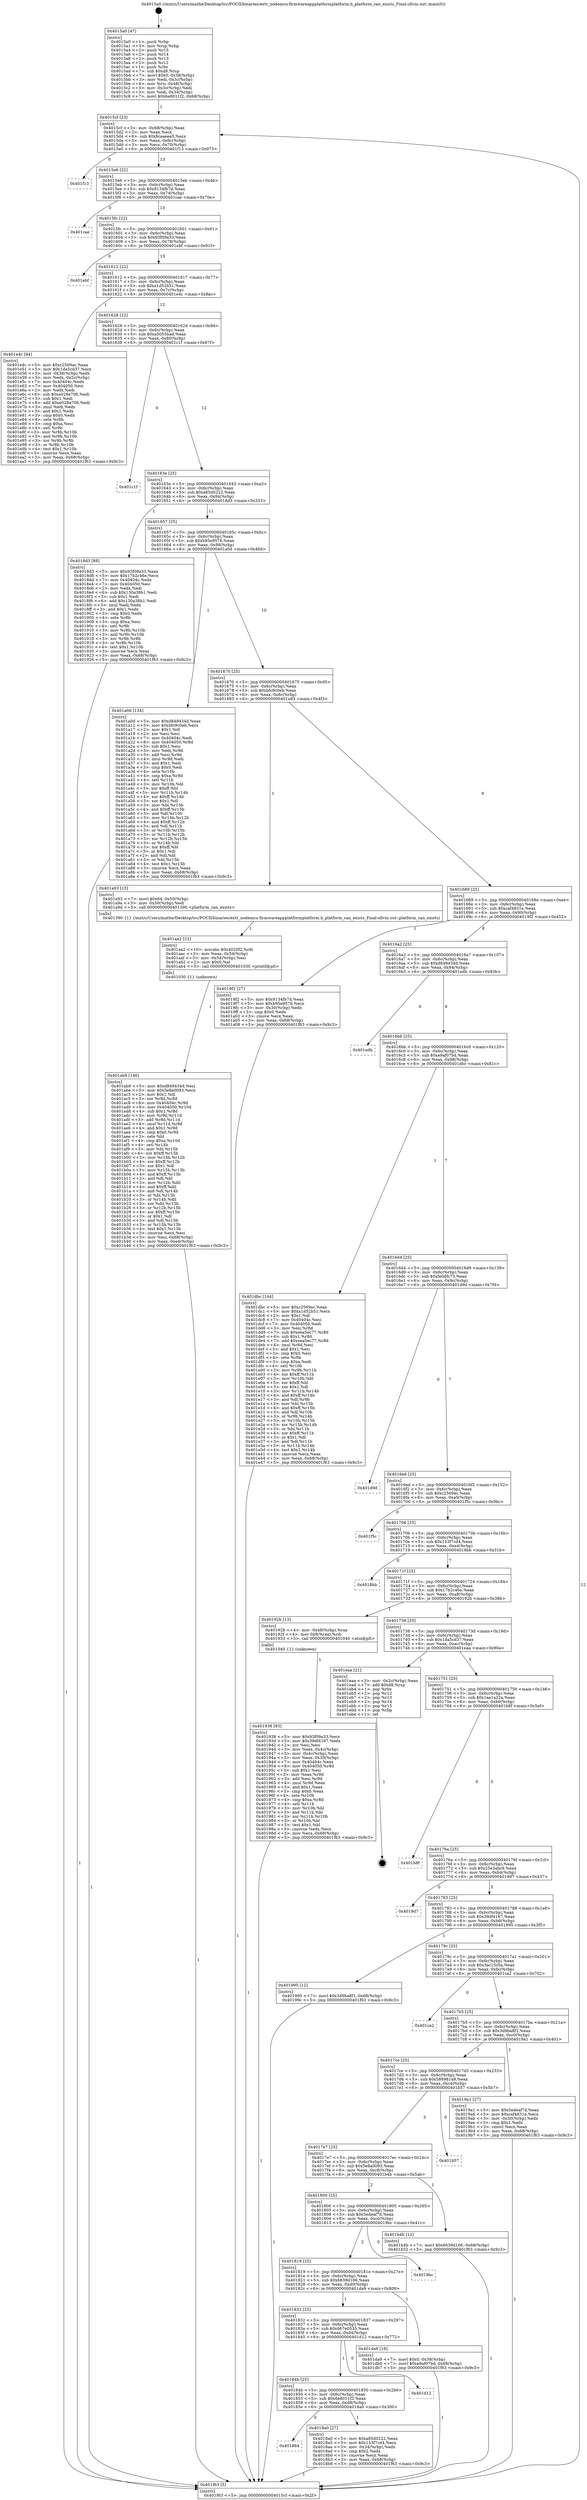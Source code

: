 digraph "0x4015a0" {
  label = "0x4015a0 (/mnt/c/Users/mathe/Desktop/tcc/POCII/binaries/extr_nodemcu-firmwareappplatformplatform.h_platform_can_exists_Final-ollvm.out::main(0))"
  labelloc = "t"
  node[shape=record]

  Entry [label="",width=0.3,height=0.3,shape=circle,fillcolor=black,style=filled]
  "0x4015cf" [label="{
     0x4015cf [23]\l
     | [instrs]\l
     &nbsp;&nbsp;0x4015cf \<+3\>: mov -0x68(%rbp),%eax\l
     &nbsp;&nbsp;0x4015d2 \<+2\>: mov %eax,%ecx\l
     &nbsp;&nbsp;0x4015d4 \<+6\>: sub $0x8caaeea5,%ecx\l
     &nbsp;&nbsp;0x4015da \<+3\>: mov %eax,-0x6c(%rbp)\l
     &nbsp;&nbsp;0x4015dd \<+3\>: mov %ecx,-0x70(%rbp)\l
     &nbsp;&nbsp;0x4015e0 \<+6\>: je 0000000000401f13 \<main+0x973\>\l
  }"]
  "0x401f13" [label="{
     0x401f13\l
  }", style=dashed]
  "0x4015e6" [label="{
     0x4015e6 [22]\l
     | [instrs]\l
     &nbsp;&nbsp;0x4015e6 \<+5\>: jmp 00000000004015eb \<main+0x4b\>\l
     &nbsp;&nbsp;0x4015eb \<+3\>: mov -0x6c(%rbp),%eax\l
     &nbsp;&nbsp;0x4015ee \<+5\>: sub $0x9134fb7d,%eax\l
     &nbsp;&nbsp;0x4015f3 \<+3\>: mov %eax,-0x74(%rbp)\l
     &nbsp;&nbsp;0x4015f6 \<+6\>: je 0000000000401cae \<main+0x70e\>\l
  }"]
  Exit [label="",width=0.3,height=0.3,shape=circle,fillcolor=black,style=filled,peripheries=2]
  "0x401cae" [label="{
     0x401cae\l
  }", style=dashed]
  "0x4015fc" [label="{
     0x4015fc [22]\l
     | [instrs]\l
     &nbsp;&nbsp;0x4015fc \<+5\>: jmp 0000000000401601 \<main+0x61\>\l
     &nbsp;&nbsp;0x401601 \<+3\>: mov -0x6c(%rbp),%eax\l
     &nbsp;&nbsp;0x401604 \<+5\>: sub $0x93f09a33,%eax\l
     &nbsp;&nbsp;0x401609 \<+3\>: mov %eax,-0x78(%rbp)\l
     &nbsp;&nbsp;0x40160c \<+6\>: je 0000000000401ebf \<main+0x91f\>\l
  }"]
  "0x401ab9" [label="{
     0x401ab9 [146]\l
     | [instrs]\l
     &nbsp;&nbsp;0x401ab9 \<+5\>: mov $0xd849434d,%esi\l
     &nbsp;&nbsp;0x401abe \<+5\>: mov $0x5e8a0093,%ecx\l
     &nbsp;&nbsp;0x401ac3 \<+2\>: mov $0x1,%dl\l
     &nbsp;&nbsp;0x401ac5 \<+3\>: xor %r8d,%r8d\l
     &nbsp;&nbsp;0x401ac8 \<+8\>: mov 0x40404c,%r9d\l
     &nbsp;&nbsp;0x401ad0 \<+8\>: mov 0x404050,%r10d\l
     &nbsp;&nbsp;0x401ad8 \<+4\>: sub $0x1,%r8d\l
     &nbsp;&nbsp;0x401adc \<+3\>: mov %r9d,%r11d\l
     &nbsp;&nbsp;0x401adf \<+3\>: add %r8d,%r11d\l
     &nbsp;&nbsp;0x401ae2 \<+4\>: imul %r11d,%r9d\l
     &nbsp;&nbsp;0x401ae6 \<+4\>: and $0x1,%r9d\l
     &nbsp;&nbsp;0x401aea \<+4\>: cmp $0x0,%r9d\l
     &nbsp;&nbsp;0x401aee \<+3\>: sete %bl\l
     &nbsp;&nbsp;0x401af1 \<+4\>: cmp $0xa,%r10d\l
     &nbsp;&nbsp;0x401af5 \<+4\>: setl %r14b\l
     &nbsp;&nbsp;0x401af9 \<+3\>: mov %bl,%r15b\l
     &nbsp;&nbsp;0x401afc \<+4\>: xor $0xff,%r15b\l
     &nbsp;&nbsp;0x401b00 \<+3\>: mov %r14b,%r12b\l
     &nbsp;&nbsp;0x401b03 \<+4\>: xor $0xff,%r12b\l
     &nbsp;&nbsp;0x401b07 \<+3\>: xor $0x1,%dl\l
     &nbsp;&nbsp;0x401b0a \<+3\>: mov %r15b,%r13b\l
     &nbsp;&nbsp;0x401b0d \<+4\>: and $0xff,%r13b\l
     &nbsp;&nbsp;0x401b11 \<+2\>: and %dl,%bl\l
     &nbsp;&nbsp;0x401b13 \<+3\>: mov %r12b,%dil\l
     &nbsp;&nbsp;0x401b16 \<+4\>: and $0xff,%dil\l
     &nbsp;&nbsp;0x401b1a \<+3\>: and %dl,%r14b\l
     &nbsp;&nbsp;0x401b1d \<+3\>: or %bl,%r13b\l
     &nbsp;&nbsp;0x401b20 \<+3\>: or %r14b,%dil\l
     &nbsp;&nbsp;0x401b23 \<+3\>: xor %dil,%r13b\l
     &nbsp;&nbsp;0x401b26 \<+3\>: or %r12b,%r15b\l
     &nbsp;&nbsp;0x401b29 \<+4\>: xor $0xff,%r15b\l
     &nbsp;&nbsp;0x401b2d \<+3\>: or $0x1,%dl\l
     &nbsp;&nbsp;0x401b30 \<+3\>: and %dl,%r15b\l
     &nbsp;&nbsp;0x401b33 \<+3\>: or %r15b,%r13b\l
     &nbsp;&nbsp;0x401b36 \<+4\>: test $0x1,%r13b\l
     &nbsp;&nbsp;0x401b3a \<+3\>: cmovne %ecx,%esi\l
     &nbsp;&nbsp;0x401b3d \<+3\>: mov %esi,-0x68(%rbp)\l
     &nbsp;&nbsp;0x401b40 \<+6\>: mov %eax,-0xe4(%rbp)\l
     &nbsp;&nbsp;0x401b46 \<+5\>: jmp 0000000000401f63 \<main+0x9c3\>\l
  }"]
  "0x401ebf" [label="{
     0x401ebf\l
  }", style=dashed]
  "0x401612" [label="{
     0x401612 [22]\l
     | [instrs]\l
     &nbsp;&nbsp;0x401612 \<+5\>: jmp 0000000000401617 \<main+0x77\>\l
     &nbsp;&nbsp;0x401617 \<+3\>: mov -0x6c(%rbp),%eax\l
     &nbsp;&nbsp;0x40161a \<+5\>: sub $0xa1d52b51,%eax\l
     &nbsp;&nbsp;0x40161f \<+3\>: mov %eax,-0x7c(%rbp)\l
     &nbsp;&nbsp;0x401622 \<+6\>: je 0000000000401e4c \<main+0x8ac\>\l
  }"]
  "0x401aa2" [label="{
     0x401aa2 [23]\l
     | [instrs]\l
     &nbsp;&nbsp;0x401aa2 \<+10\>: movabs $0x4020f2,%rdi\l
     &nbsp;&nbsp;0x401aac \<+3\>: mov %eax,-0x54(%rbp)\l
     &nbsp;&nbsp;0x401aaf \<+3\>: mov -0x54(%rbp),%esi\l
     &nbsp;&nbsp;0x401ab2 \<+2\>: mov $0x0,%al\l
     &nbsp;&nbsp;0x401ab4 \<+5\>: call 0000000000401030 \<printf@plt\>\l
     | [calls]\l
     &nbsp;&nbsp;0x401030 \{1\} (unknown)\l
  }"]
  "0x401e4c" [label="{
     0x401e4c [94]\l
     | [instrs]\l
     &nbsp;&nbsp;0x401e4c \<+5\>: mov $0xc2569ac,%eax\l
     &nbsp;&nbsp;0x401e51 \<+5\>: mov $0x1da5cd37,%ecx\l
     &nbsp;&nbsp;0x401e56 \<+3\>: mov -0x38(%rbp),%edx\l
     &nbsp;&nbsp;0x401e59 \<+3\>: mov %edx,-0x2c(%rbp)\l
     &nbsp;&nbsp;0x401e5c \<+7\>: mov 0x40404c,%edx\l
     &nbsp;&nbsp;0x401e63 \<+7\>: mov 0x404050,%esi\l
     &nbsp;&nbsp;0x401e6a \<+2\>: mov %edx,%edi\l
     &nbsp;&nbsp;0x401e6c \<+6\>: sub $0xe028e706,%edi\l
     &nbsp;&nbsp;0x401e72 \<+3\>: sub $0x1,%edi\l
     &nbsp;&nbsp;0x401e75 \<+6\>: add $0xe028e706,%edi\l
     &nbsp;&nbsp;0x401e7b \<+3\>: imul %edi,%edx\l
     &nbsp;&nbsp;0x401e7e \<+3\>: and $0x1,%edx\l
     &nbsp;&nbsp;0x401e81 \<+3\>: cmp $0x0,%edx\l
     &nbsp;&nbsp;0x401e84 \<+4\>: sete %r8b\l
     &nbsp;&nbsp;0x401e88 \<+3\>: cmp $0xa,%esi\l
     &nbsp;&nbsp;0x401e8b \<+4\>: setl %r9b\l
     &nbsp;&nbsp;0x401e8f \<+3\>: mov %r8b,%r10b\l
     &nbsp;&nbsp;0x401e92 \<+3\>: and %r9b,%r10b\l
     &nbsp;&nbsp;0x401e95 \<+3\>: xor %r9b,%r8b\l
     &nbsp;&nbsp;0x401e98 \<+3\>: or %r8b,%r10b\l
     &nbsp;&nbsp;0x401e9b \<+4\>: test $0x1,%r10b\l
     &nbsp;&nbsp;0x401e9f \<+3\>: cmovne %ecx,%eax\l
     &nbsp;&nbsp;0x401ea2 \<+3\>: mov %eax,-0x68(%rbp)\l
     &nbsp;&nbsp;0x401ea5 \<+5\>: jmp 0000000000401f63 \<main+0x9c3\>\l
  }"]
  "0x401628" [label="{
     0x401628 [22]\l
     | [instrs]\l
     &nbsp;&nbsp;0x401628 \<+5\>: jmp 000000000040162d \<main+0x8d\>\l
     &nbsp;&nbsp;0x40162d \<+3\>: mov -0x6c(%rbp),%eax\l
     &nbsp;&nbsp;0x401630 \<+5\>: sub $0xa5055bad,%eax\l
     &nbsp;&nbsp;0x401635 \<+3\>: mov %eax,-0x80(%rbp)\l
     &nbsp;&nbsp;0x401638 \<+6\>: je 0000000000401c1f \<main+0x67f\>\l
  }"]
  "0x401938" [label="{
     0x401938 [93]\l
     | [instrs]\l
     &nbsp;&nbsp;0x401938 \<+5\>: mov $0x93f09a33,%ecx\l
     &nbsp;&nbsp;0x40193d \<+5\>: mov $0x39df4167,%edx\l
     &nbsp;&nbsp;0x401942 \<+2\>: xor %esi,%esi\l
     &nbsp;&nbsp;0x401944 \<+3\>: mov %eax,-0x4c(%rbp)\l
     &nbsp;&nbsp;0x401947 \<+3\>: mov -0x4c(%rbp),%eax\l
     &nbsp;&nbsp;0x40194a \<+3\>: mov %eax,-0x30(%rbp)\l
     &nbsp;&nbsp;0x40194d \<+7\>: mov 0x40404c,%eax\l
     &nbsp;&nbsp;0x401954 \<+8\>: mov 0x404050,%r8d\l
     &nbsp;&nbsp;0x40195c \<+3\>: sub $0x1,%esi\l
     &nbsp;&nbsp;0x40195f \<+3\>: mov %eax,%r9d\l
     &nbsp;&nbsp;0x401962 \<+3\>: add %esi,%r9d\l
     &nbsp;&nbsp;0x401965 \<+4\>: imul %r9d,%eax\l
     &nbsp;&nbsp;0x401969 \<+3\>: and $0x1,%eax\l
     &nbsp;&nbsp;0x40196c \<+3\>: cmp $0x0,%eax\l
     &nbsp;&nbsp;0x40196f \<+4\>: sete %r10b\l
     &nbsp;&nbsp;0x401973 \<+4\>: cmp $0xa,%r8d\l
     &nbsp;&nbsp;0x401977 \<+4\>: setl %r11b\l
     &nbsp;&nbsp;0x40197b \<+3\>: mov %r10b,%bl\l
     &nbsp;&nbsp;0x40197e \<+3\>: and %r11b,%bl\l
     &nbsp;&nbsp;0x401981 \<+3\>: xor %r11b,%r10b\l
     &nbsp;&nbsp;0x401984 \<+3\>: or %r10b,%bl\l
     &nbsp;&nbsp;0x401987 \<+3\>: test $0x1,%bl\l
     &nbsp;&nbsp;0x40198a \<+3\>: cmovne %edx,%ecx\l
     &nbsp;&nbsp;0x40198d \<+3\>: mov %ecx,-0x68(%rbp)\l
     &nbsp;&nbsp;0x401990 \<+5\>: jmp 0000000000401f63 \<main+0x9c3\>\l
  }"]
  "0x401c1f" [label="{
     0x401c1f\l
  }", style=dashed]
  "0x40163e" [label="{
     0x40163e [25]\l
     | [instrs]\l
     &nbsp;&nbsp;0x40163e \<+5\>: jmp 0000000000401643 \<main+0xa3\>\l
     &nbsp;&nbsp;0x401643 \<+3\>: mov -0x6c(%rbp),%eax\l
     &nbsp;&nbsp;0x401646 \<+5\>: sub $0xa85d0222,%eax\l
     &nbsp;&nbsp;0x40164b \<+6\>: mov %eax,-0x84(%rbp)\l
     &nbsp;&nbsp;0x401651 \<+6\>: je 00000000004018d3 \<main+0x333\>\l
  }"]
  "0x4015a0" [label="{
     0x4015a0 [47]\l
     | [instrs]\l
     &nbsp;&nbsp;0x4015a0 \<+1\>: push %rbp\l
     &nbsp;&nbsp;0x4015a1 \<+3\>: mov %rsp,%rbp\l
     &nbsp;&nbsp;0x4015a4 \<+2\>: push %r15\l
     &nbsp;&nbsp;0x4015a6 \<+2\>: push %r14\l
     &nbsp;&nbsp;0x4015a8 \<+2\>: push %r13\l
     &nbsp;&nbsp;0x4015aa \<+2\>: push %r12\l
     &nbsp;&nbsp;0x4015ac \<+1\>: push %rbx\l
     &nbsp;&nbsp;0x4015ad \<+7\>: sub $0xd8,%rsp\l
     &nbsp;&nbsp;0x4015b4 \<+7\>: movl $0x0,-0x38(%rbp)\l
     &nbsp;&nbsp;0x4015bb \<+3\>: mov %edi,-0x3c(%rbp)\l
     &nbsp;&nbsp;0x4015be \<+4\>: mov %rsi,-0x48(%rbp)\l
     &nbsp;&nbsp;0x4015c2 \<+3\>: mov -0x3c(%rbp),%edi\l
     &nbsp;&nbsp;0x4015c5 \<+3\>: mov %edi,-0x34(%rbp)\l
     &nbsp;&nbsp;0x4015c8 \<+7\>: movl $0x6e8011f2,-0x68(%rbp)\l
  }"]
  "0x4018d3" [label="{
     0x4018d3 [88]\l
     | [instrs]\l
     &nbsp;&nbsp;0x4018d3 \<+5\>: mov $0x93f09a33,%eax\l
     &nbsp;&nbsp;0x4018d8 \<+5\>: mov $0x17b2c46e,%ecx\l
     &nbsp;&nbsp;0x4018dd \<+7\>: mov 0x40404c,%edx\l
     &nbsp;&nbsp;0x4018e4 \<+7\>: mov 0x404050,%esi\l
     &nbsp;&nbsp;0x4018eb \<+2\>: mov %edx,%edi\l
     &nbsp;&nbsp;0x4018ed \<+6\>: sub $0x130a38b1,%edi\l
     &nbsp;&nbsp;0x4018f3 \<+3\>: sub $0x1,%edi\l
     &nbsp;&nbsp;0x4018f6 \<+6\>: add $0x130a38b1,%edi\l
     &nbsp;&nbsp;0x4018fc \<+3\>: imul %edi,%edx\l
     &nbsp;&nbsp;0x4018ff \<+3\>: and $0x1,%edx\l
     &nbsp;&nbsp;0x401902 \<+3\>: cmp $0x0,%edx\l
     &nbsp;&nbsp;0x401905 \<+4\>: sete %r8b\l
     &nbsp;&nbsp;0x401909 \<+3\>: cmp $0xa,%esi\l
     &nbsp;&nbsp;0x40190c \<+4\>: setl %r9b\l
     &nbsp;&nbsp;0x401910 \<+3\>: mov %r8b,%r10b\l
     &nbsp;&nbsp;0x401913 \<+3\>: and %r9b,%r10b\l
     &nbsp;&nbsp;0x401916 \<+3\>: xor %r9b,%r8b\l
     &nbsp;&nbsp;0x401919 \<+3\>: or %r8b,%r10b\l
     &nbsp;&nbsp;0x40191c \<+4\>: test $0x1,%r10b\l
     &nbsp;&nbsp;0x401920 \<+3\>: cmovne %ecx,%eax\l
     &nbsp;&nbsp;0x401923 \<+3\>: mov %eax,-0x68(%rbp)\l
     &nbsp;&nbsp;0x401926 \<+5\>: jmp 0000000000401f63 \<main+0x9c3\>\l
  }"]
  "0x401657" [label="{
     0x401657 [25]\l
     | [instrs]\l
     &nbsp;&nbsp;0x401657 \<+5\>: jmp 000000000040165c \<main+0xbc\>\l
     &nbsp;&nbsp;0x40165c \<+3\>: mov -0x6c(%rbp),%eax\l
     &nbsp;&nbsp;0x40165f \<+5\>: sub $0xb95e9576,%eax\l
     &nbsp;&nbsp;0x401664 \<+6\>: mov %eax,-0x88(%rbp)\l
     &nbsp;&nbsp;0x40166a \<+6\>: je 0000000000401a0d \<main+0x46d\>\l
  }"]
  "0x401f63" [label="{
     0x401f63 [5]\l
     | [instrs]\l
     &nbsp;&nbsp;0x401f63 \<+5\>: jmp 00000000004015cf \<main+0x2f\>\l
  }"]
  "0x401a0d" [label="{
     0x401a0d [134]\l
     | [instrs]\l
     &nbsp;&nbsp;0x401a0d \<+5\>: mov $0xd849434d,%eax\l
     &nbsp;&nbsp;0x401a12 \<+5\>: mov $0xbfc9c0eb,%ecx\l
     &nbsp;&nbsp;0x401a17 \<+2\>: mov $0x1,%dl\l
     &nbsp;&nbsp;0x401a19 \<+2\>: xor %esi,%esi\l
     &nbsp;&nbsp;0x401a1b \<+7\>: mov 0x40404c,%edi\l
     &nbsp;&nbsp;0x401a22 \<+8\>: mov 0x404050,%r8d\l
     &nbsp;&nbsp;0x401a2a \<+3\>: sub $0x1,%esi\l
     &nbsp;&nbsp;0x401a2d \<+3\>: mov %edi,%r9d\l
     &nbsp;&nbsp;0x401a30 \<+3\>: add %esi,%r9d\l
     &nbsp;&nbsp;0x401a33 \<+4\>: imul %r9d,%edi\l
     &nbsp;&nbsp;0x401a37 \<+3\>: and $0x1,%edi\l
     &nbsp;&nbsp;0x401a3a \<+3\>: cmp $0x0,%edi\l
     &nbsp;&nbsp;0x401a3d \<+4\>: sete %r10b\l
     &nbsp;&nbsp;0x401a41 \<+4\>: cmp $0xa,%r8d\l
     &nbsp;&nbsp;0x401a45 \<+4\>: setl %r11b\l
     &nbsp;&nbsp;0x401a49 \<+3\>: mov %r10b,%bl\l
     &nbsp;&nbsp;0x401a4c \<+3\>: xor $0xff,%bl\l
     &nbsp;&nbsp;0x401a4f \<+3\>: mov %r11b,%r14b\l
     &nbsp;&nbsp;0x401a52 \<+4\>: xor $0xff,%r14b\l
     &nbsp;&nbsp;0x401a56 \<+3\>: xor $0x1,%dl\l
     &nbsp;&nbsp;0x401a59 \<+3\>: mov %bl,%r15b\l
     &nbsp;&nbsp;0x401a5c \<+4\>: and $0xff,%r15b\l
     &nbsp;&nbsp;0x401a60 \<+3\>: and %dl,%r10b\l
     &nbsp;&nbsp;0x401a63 \<+3\>: mov %r14b,%r12b\l
     &nbsp;&nbsp;0x401a66 \<+4\>: and $0xff,%r12b\l
     &nbsp;&nbsp;0x401a6a \<+3\>: and %dl,%r11b\l
     &nbsp;&nbsp;0x401a6d \<+3\>: or %r10b,%r15b\l
     &nbsp;&nbsp;0x401a70 \<+3\>: or %r11b,%r12b\l
     &nbsp;&nbsp;0x401a73 \<+3\>: xor %r12b,%r15b\l
     &nbsp;&nbsp;0x401a76 \<+3\>: or %r14b,%bl\l
     &nbsp;&nbsp;0x401a79 \<+3\>: xor $0xff,%bl\l
     &nbsp;&nbsp;0x401a7c \<+3\>: or $0x1,%dl\l
     &nbsp;&nbsp;0x401a7f \<+2\>: and %dl,%bl\l
     &nbsp;&nbsp;0x401a81 \<+3\>: or %bl,%r15b\l
     &nbsp;&nbsp;0x401a84 \<+4\>: test $0x1,%r15b\l
     &nbsp;&nbsp;0x401a88 \<+3\>: cmovne %ecx,%eax\l
     &nbsp;&nbsp;0x401a8b \<+3\>: mov %eax,-0x68(%rbp)\l
     &nbsp;&nbsp;0x401a8e \<+5\>: jmp 0000000000401f63 \<main+0x9c3\>\l
  }"]
  "0x401670" [label="{
     0x401670 [25]\l
     | [instrs]\l
     &nbsp;&nbsp;0x401670 \<+5\>: jmp 0000000000401675 \<main+0xd5\>\l
     &nbsp;&nbsp;0x401675 \<+3\>: mov -0x6c(%rbp),%eax\l
     &nbsp;&nbsp;0x401678 \<+5\>: sub $0xbfc9c0eb,%eax\l
     &nbsp;&nbsp;0x40167d \<+6\>: mov %eax,-0x8c(%rbp)\l
     &nbsp;&nbsp;0x401683 \<+6\>: je 0000000000401a93 \<main+0x4f3\>\l
  }"]
  "0x401864" [label="{
     0x401864\l
  }", style=dashed]
  "0x401a93" [label="{
     0x401a93 [15]\l
     | [instrs]\l
     &nbsp;&nbsp;0x401a93 \<+7\>: movl $0x64,-0x50(%rbp)\l
     &nbsp;&nbsp;0x401a9a \<+3\>: mov -0x50(%rbp),%edi\l
     &nbsp;&nbsp;0x401a9d \<+5\>: call 0000000000401390 \<platform_can_exists\>\l
     | [calls]\l
     &nbsp;&nbsp;0x401390 \{1\} (/mnt/c/Users/mathe/Desktop/tcc/POCII/binaries/extr_nodemcu-firmwareappplatformplatform.h_platform_can_exists_Final-ollvm.out::platform_can_exists)\l
  }"]
  "0x401689" [label="{
     0x401689 [25]\l
     | [instrs]\l
     &nbsp;&nbsp;0x401689 \<+5\>: jmp 000000000040168e \<main+0xee\>\l
     &nbsp;&nbsp;0x40168e \<+3\>: mov -0x6c(%rbp),%eax\l
     &nbsp;&nbsp;0x401691 \<+5\>: sub $0xcaf4831e,%eax\l
     &nbsp;&nbsp;0x401696 \<+6\>: mov %eax,-0x90(%rbp)\l
     &nbsp;&nbsp;0x40169c \<+6\>: je 00000000004019f2 \<main+0x452\>\l
  }"]
  "0x4018a0" [label="{
     0x4018a0 [27]\l
     | [instrs]\l
     &nbsp;&nbsp;0x4018a0 \<+5\>: mov $0xa85d0222,%eax\l
     &nbsp;&nbsp;0x4018a5 \<+5\>: mov $0x153f7cd4,%ecx\l
     &nbsp;&nbsp;0x4018aa \<+3\>: mov -0x34(%rbp),%edx\l
     &nbsp;&nbsp;0x4018ad \<+3\>: cmp $0x2,%edx\l
     &nbsp;&nbsp;0x4018b0 \<+3\>: cmovne %ecx,%eax\l
     &nbsp;&nbsp;0x4018b3 \<+3\>: mov %eax,-0x68(%rbp)\l
     &nbsp;&nbsp;0x4018b6 \<+5\>: jmp 0000000000401f63 \<main+0x9c3\>\l
  }"]
  "0x4019f2" [label="{
     0x4019f2 [27]\l
     | [instrs]\l
     &nbsp;&nbsp;0x4019f2 \<+5\>: mov $0x9134fb7d,%eax\l
     &nbsp;&nbsp;0x4019f7 \<+5\>: mov $0xb95e9576,%ecx\l
     &nbsp;&nbsp;0x4019fc \<+3\>: mov -0x30(%rbp),%edx\l
     &nbsp;&nbsp;0x4019ff \<+3\>: cmp $0x0,%edx\l
     &nbsp;&nbsp;0x401a02 \<+3\>: cmove %ecx,%eax\l
     &nbsp;&nbsp;0x401a05 \<+3\>: mov %eax,-0x68(%rbp)\l
     &nbsp;&nbsp;0x401a08 \<+5\>: jmp 0000000000401f63 \<main+0x9c3\>\l
  }"]
  "0x4016a2" [label="{
     0x4016a2 [25]\l
     | [instrs]\l
     &nbsp;&nbsp;0x4016a2 \<+5\>: jmp 00000000004016a7 \<main+0x107\>\l
     &nbsp;&nbsp;0x4016a7 \<+3\>: mov -0x6c(%rbp),%eax\l
     &nbsp;&nbsp;0x4016aa \<+5\>: sub $0xd849434d,%eax\l
     &nbsp;&nbsp;0x4016af \<+6\>: mov %eax,-0x94(%rbp)\l
     &nbsp;&nbsp;0x4016b5 \<+6\>: je 0000000000401edb \<main+0x93b\>\l
  }"]
  "0x40184b" [label="{
     0x40184b [25]\l
     | [instrs]\l
     &nbsp;&nbsp;0x40184b \<+5\>: jmp 0000000000401850 \<main+0x2b0\>\l
     &nbsp;&nbsp;0x401850 \<+3\>: mov -0x6c(%rbp),%eax\l
     &nbsp;&nbsp;0x401853 \<+5\>: sub $0x6e8011f2,%eax\l
     &nbsp;&nbsp;0x401858 \<+6\>: mov %eax,-0xd8(%rbp)\l
     &nbsp;&nbsp;0x40185e \<+6\>: je 00000000004018a0 \<main+0x300\>\l
  }"]
  "0x401edb" [label="{
     0x401edb\l
  }", style=dashed]
  "0x4016bb" [label="{
     0x4016bb [25]\l
     | [instrs]\l
     &nbsp;&nbsp;0x4016bb \<+5\>: jmp 00000000004016c0 \<main+0x120\>\l
     &nbsp;&nbsp;0x4016c0 \<+3\>: mov -0x6c(%rbp),%eax\l
     &nbsp;&nbsp;0x4016c3 \<+5\>: sub $0xe9af07bd,%eax\l
     &nbsp;&nbsp;0x4016c8 \<+6\>: mov %eax,-0x98(%rbp)\l
     &nbsp;&nbsp;0x4016ce \<+6\>: je 0000000000401dbc \<main+0x81c\>\l
  }"]
  "0x401d12" [label="{
     0x401d12\l
  }", style=dashed]
  "0x401dbc" [label="{
     0x401dbc [144]\l
     | [instrs]\l
     &nbsp;&nbsp;0x401dbc \<+5\>: mov $0xc2569ac,%eax\l
     &nbsp;&nbsp;0x401dc1 \<+5\>: mov $0xa1d52b51,%ecx\l
     &nbsp;&nbsp;0x401dc6 \<+2\>: mov $0x1,%dl\l
     &nbsp;&nbsp;0x401dc8 \<+7\>: mov 0x40404c,%esi\l
     &nbsp;&nbsp;0x401dcf \<+7\>: mov 0x404050,%edi\l
     &nbsp;&nbsp;0x401dd6 \<+3\>: mov %esi,%r8d\l
     &nbsp;&nbsp;0x401dd9 \<+7\>: sub $0xeea5ec77,%r8d\l
     &nbsp;&nbsp;0x401de0 \<+4\>: sub $0x1,%r8d\l
     &nbsp;&nbsp;0x401de4 \<+7\>: add $0xeea5ec77,%r8d\l
     &nbsp;&nbsp;0x401deb \<+4\>: imul %r8d,%esi\l
     &nbsp;&nbsp;0x401def \<+3\>: and $0x1,%esi\l
     &nbsp;&nbsp;0x401df2 \<+3\>: cmp $0x0,%esi\l
     &nbsp;&nbsp;0x401df5 \<+4\>: sete %r9b\l
     &nbsp;&nbsp;0x401df9 \<+3\>: cmp $0xa,%edi\l
     &nbsp;&nbsp;0x401dfc \<+4\>: setl %r10b\l
     &nbsp;&nbsp;0x401e00 \<+3\>: mov %r9b,%r11b\l
     &nbsp;&nbsp;0x401e03 \<+4\>: xor $0xff,%r11b\l
     &nbsp;&nbsp;0x401e07 \<+3\>: mov %r10b,%bl\l
     &nbsp;&nbsp;0x401e0a \<+3\>: xor $0xff,%bl\l
     &nbsp;&nbsp;0x401e0d \<+3\>: xor $0x1,%dl\l
     &nbsp;&nbsp;0x401e10 \<+3\>: mov %r11b,%r14b\l
     &nbsp;&nbsp;0x401e13 \<+4\>: and $0xff,%r14b\l
     &nbsp;&nbsp;0x401e17 \<+3\>: and %dl,%r9b\l
     &nbsp;&nbsp;0x401e1a \<+3\>: mov %bl,%r15b\l
     &nbsp;&nbsp;0x401e1d \<+4\>: and $0xff,%r15b\l
     &nbsp;&nbsp;0x401e21 \<+3\>: and %dl,%r10b\l
     &nbsp;&nbsp;0x401e24 \<+3\>: or %r9b,%r14b\l
     &nbsp;&nbsp;0x401e27 \<+3\>: or %r10b,%r15b\l
     &nbsp;&nbsp;0x401e2a \<+3\>: xor %r15b,%r14b\l
     &nbsp;&nbsp;0x401e2d \<+3\>: or %bl,%r11b\l
     &nbsp;&nbsp;0x401e30 \<+4\>: xor $0xff,%r11b\l
     &nbsp;&nbsp;0x401e34 \<+3\>: or $0x1,%dl\l
     &nbsp;&nbsp;0x401e37 \<+3\>: and %dl,%r11b\l
     &nbsp;&nbsp;0x401e3a \<+3\>: or %r11b,%r14b\l
     &nbsp;&nbsp;0x401e3d \<+4\>: test $0x1,%r14b\l
     &nbsp;&nbsp;0x401e41 \<+3\>: cmovne %ecx,%eax\l
     &nbsp;&nbsp;0x401e44 \<+3\>: mov %eax,-0x68(%rbp)\l
     &nbsp;&nbsp;0x401e47 \<+5\>: jmp 0000000000401f63 \<main+0x9c3\>\l
  }"]
  "0x4016d4" [label="{
     0x4016d4 [25]\l
     | [instrs]\l
     &nbsp;&nbsp;0x4016d4 \<+5\>: jmp 00000000004016d9 \<main+0x139\>\l
     &nbsp;&nbsp;0x4016d9 \<+3\>: mov -0x6c(%rbp),%eax\l
     &nbsp;&nbsp;0x4016dc \<+5\>: sub $0xfe0dfc73,%eax\l
     &nbsp;&nbsp;0x4016e1 \<+6\>: mov %eax,-0x9c(%rbp)\l
     &nbsp;&nbsp;0x4016e7 \<+6\>: je 0000000000401d9d \<main+0x7fd\>\l
  }"]
  "0x401832" [label="{
     0x401832 [25]\l
     | [instrs]\l
     &nbsp;&nbsp;0x401832 \<+5\>: jmp 0000000000401837 \<main+0x297\>\l
     &nbsp;&nbsp;0x401837 \<+3\>: mov -0x6c(%rbp),%eax\l
     &nbsp;&nbsp;0x40183a \<+5\>: sub $0x667e0535,%eax\l
     &nbsp;&nbsp;0x40183f \<+6\>: mov %eax,-0xd4(%rbp)\l
     &nbsp;&nbsp;0x401845 \<+6\>: je 0000000000401d12 \<main+0x772\>\l
  }"]
  "0x401d9d" [label="{
     0x401d9d\l
  }", style=dashed]
  "0x4016ed" [label="{
     0x4016ed [25]\l
     | [instrs]\l
     &nbsp;&nbsp;0x4016ed \<+5\>: jmp 00000000004016f2 \<main+0x152\>\l
     &nbsp;&nbsp;0x4016f2 \<+3\>: mov -0x6c(%rbp),%eax\l
     &nbsp;&nbsp;0x4016f5 \<+5\>: sub $0xc2569ac,%eax\l
     &nbsp;&nbsp;0x4016fa \<+6\>: mov %eax,-0xa0(%rbp)\l
     &nbsp;&nbsp;0x401700 \<+6\>: je 0000000000401f5c \<main+0x9bc\>\l
  }"]
  "0x401da9" [label="{
     0x401da9 [19]\l
     | [instrs]\l
     &nbsp;&nbsp;0x401da9 \<+7\>: movl $0x0,-0x38(%rbp)\l
     &nbsp;&nbsp;0x401db0 \<+7\>: movl $0xe9af07bd,-0x68(%rbp)\l
     &nbsp;&nbsp;0x401db7 \<+5\>: jmp 0000000000401f63 \<main+0x9c3\>\l
  }"]
  "0x401f5c" [label="{
     0x401f5c\l
  }", style=dashed]
  "0x401706" [label="{
     0x401706 [25]\l
     | [instrs]\l
     &nbsp;&nbsp;0x401706 \<+5\>: jmp 000000000040170b \<main+0x16b\>\l
     &nbsp;&nbsp;0x40170b \<+3\>: mov -0x6c(%rbp),%eax\l
     &nbsp;&nbsp;0x40170e \<+5\>: sub $0x153f7cd4,%eax\l
     &nbsp;&nbsp;0x401713 \<+6\>: mov %eax,-0xa4(%rbp)\l
     &nbsp;&nbsp;0x401719 \<+6\>: je 00000000004018bb \<main+0x31b\>\l
  }"]
  "0x401819" [label="{
     0x401819 [25]\l
     | [instrs]\l
     &nbsp;&nbsp;0x401819 \<+5\>: jmp 000000000040181e \<main+0x27e\>\l
     &nbsp;&nbsp;0x40181e \<+3\>: mov -0x6c(%rbp),%eax\l
     &nbsp;&nbsp;0x401821 \<+5\>: sub $0x6639d166,%eax\l
     &nbsp;&nbsp;0x401826 \<+6\>: mov %eax,-0xd0(%rbp)\l
     &nbsp;&nbsp;0x40182c \<+6\>: je 0000000000401da9 \<main+0x809\>\l
  }"]
  "0x4018bb" [label="{
     0x4018bb\l
  }", style=dashed]
  "0x40171f" [label="{
     0x40171f [25]\l
     | [instrs]\l
     &nbsp;&nbsp;0x40171f \<+5\>: jmp 0000000000401724 \<main+0x184\>\l
     &nbsp;&nbsp;0x401724 \<+3\>: mov -0x6c(%rbp),%eax\l
     &nbsp;&nbsp;0x401727 \<+5\>: sub $0x17b2c46e,%eax\l
     &nbsp;&nbsp;0x40172c \<+6\>: mov %eax,-0xa8(%rbp)\l
     &nbsp;&nbsp;0x401732 \<+6\>: je 000000000040192b \<main+0x38b\>\l
  }"]
  "0x4019bc" [label="{
     0x4019bc\l
  }", style=dashed]
  "0x40192b" [label="{
     0x40192b [13]\l
     | [instrs]\l
     &nbsp;&nbsp;0x40192b \<+4\>: mov -0x48(%rbp),%rax\l
     &nbsp;&nbsp;0x40192f \<+4\>: mov 0x8(%rax),%rdi\l
     &nbsp;&nbsp;0x401933 \<+5\>: call 0000000000401040 \<atoi@plt\>\l
     | [calls]\l
     &nbsp;&nbsp;0x401040 \{1\} (unknown)\l
  }"]
  "0x401738" [label="{
     0x401738 [25]\l
     | [instrs]\l
     &nbsp;&nbsp;0x401738 \<+5\>: jmp 000000000040173d \<main+0x19d\>\l
     &nbsp;&nbsp;0x40173d \<+3\>: mov -0x6c(%rbp),%eax\l
     &nbsp;&nbsp;0x401740 \<+5\>: sub $0x1da5cd37,%eax\l
     &nbsp;&nbsp;0x401745 \<+6\>: mov %eax,-0xac(%rbp)\l
     &nbsp;&nbsp;0x40174b \<+6\>: je 0000000000401eaa \<main+0x90a\>\l
  }"]
  "0x401800" [label="{
     0x401800 [25]\l
     | [instrs]\l
     &nbsp;&nbsp;0x401800 \<+5\>: jmp 0000000000401805 \<main+0x265\>\l
     &nbsp;&nbsp;0x401805 \<+3\>: mov -0x6c(%rbp),%eax\l
     &nbsp;&nbsp;0x401808 \<+5\>: sub $0x5edeaf7d,%eax\l
     &nbsp;&nbsp;0x40180d \<+6\>: mov %eax,-0xcc(%rbp)\l
     &nbsp;&nbsp;0x401813 \<+6\>: je 00000000004019bc \<main+0x41c\>\l
  }"]
  "0x401eaa" [label="{
     0x401eaa [21]\l
     | [instrs]\l
     &nbsp;&nbsp;0x401eaa \<+3\>: mov -0x2c(%rbp),%eax\l
     &nbsp;&nbsp;0x401ead \<+7\>: add $0xd8,%rsp\l
     &nbsp;&nbsp;0x401eb4 \<+1\>: pop %rbx\l
     &nbsp;&nbsp;0x401eb5 \<+2\>: pop %r12\l
     &nbsp;&nbsp;0x401eb7 \<+2\>: pop %r13\l
     &nbsp;&nbsp;0x401eb9 \<+2\>: pop %r14\l
     &nbsp;&nbsp;0x401ebb \<+2\>: pop %r15\l
     &nbsp;&nbsp;0x401ebd \<+1\>: pop %rbp\l
     &nbsp;&nbsp;0x401ebe \<+1\>: ret\l
  }"]
  "0x401751" [label="{
     0x401751 [25]\l
     | [instrs]\l
     &nbsp;&nbsp;0x401751 \<+5\>: jmp 0000000000401756 \<main+0x1b6\>\l
     &nbsp;&nbsp;0x401756 \<+3\>: mov -0x6c(%rbp),%eax\l
     &nbsp;&nbsp;0x401759 \<+5\>: sub $0x1ea1a22a,%eax\l
     &nbsp;&nbsp;0x40175e \<+6\>: mov %eax,-0xb0(%rbp)\l
     &nbsp;&nbsp;0x401764 \<+6\>: je 0000000000401b8f \<main+0x5ef\>\l
  }"]
  "0x401b4b" [label="{
     0x401b4b [12]\l
     | [instrs]\l
     &nbsp;&nbsp;0x401b4b \<+7\>: movl $0x6639d166,-0x68(%rbp)\l
     &nbsp;&nbsp;0x401b52 \<+5\>: jmp 0000000000401f63 \<main+0x9c3\>\l
  }"]
  "0x401b8f" [label="{
     0x401b8f\l
  }", style=dashed]
  "0x40176a" [label="{
     0x40176a [25]\l
     | [instrs]\l
     &nbsp;&nbsp;0x40176a \<+5\>: jmp 000000000040176f \<main+0x1cf\>\l
     &nbsp;&nbsp;0x40176f \<+3\>: mov -0x6c(%rbp),%eax\l
     &nbsp;&nbsp;0x401772 \<+5\>: sub $0x25e3abc9,%eax\l
     &nbsp;&nbsp;0x401777 \<+6\>: mov %eax,-0xb4(%rbp)\l
     &nbsp;&nbsp;0x40177d \<+6\>: je 00000000004019d7 \<main+0x437\>\l
  }"]
  "0x4017e7" [label="{
     0x4017e7 [25]\l
     | [instrs]\l
     &nbsp;&nbsp;0x4017e7 \<+5\>: jmp 00000000004017ec \<main+0x24c\>\l
     &nbsp;&nbsp;0x4017ec \<+3\>: mov -0x6c(%rbp),%eax\l
     &nbsp;&nbsp;0x4017ef \<+5\>: sub $0x5e8a0093,%eax\l
     &nbsp;&nbsp;0x4017f4 \<+6\>: mov %eax,-0xc8(%rbp)\l
     &nbsp;&nbsp;0x4017fa \<+6\>: je 0000000000401b4b \<main+0x5ab\>\l
  }"]
  "0x4019d7" [label="{
     0x4019d7\l
  }", style=dashed]
  "0x401783" [label="{
     0x401783 [25]\l
     | [instrs]\l
     &nbsp;&nbsp;0x401783 \<+5\>: jmp 0000000000401788 \<main+0x1e8\>\l
     &nbsp;&nbsp;0x401788 \<+3\>: mov -0x6c(%rbp),%eax\l
     &nbsp;&nbsp;0x40178b \<+5\>: sub $0x39df4167,%eax\l
     &nbsp;&nbsp;0x401790 \<+6\>: mov %eax,-0xb8(%rbp)\l
     &nbsp;&nbsp;0x401796 \<+6\>: je 0000000000401995 \<main+0x3f5\>\l
  }"]
  "0x401b57" [label="{
     0x401b57\l
  }", style=dashed]
  "0x401995" [label="{
     0x401995 [12]\l
     | [instrs]\l
     &nbsp;&nbsp;0x401995 \<+7\>: movl $0x3d9ba8f1,-0x68(%rbp)\l
     &nbsp;&nbsp;0x40199c \<+5\>: jmp 0000000000401f63 \<main+0x9c3\>\l
  }"]
  "0x40179c" [label="{
     0x40179c [25]\l
     | [instrs]\l
     &nbsp;&nbsp;0x40179c \<+5\>: jmp 00000000004017a1 \<main+0x201\>\l
     &nbsp;&nbsp;0x4017a1 \<+3\>: mov -0x6c(%rbp),%eax\l
     &nbsp;&nbsp;0x4017a4 \<+5\>: sub $0x3ac15c0a,%eax\l
     &nbsp;&nbsp;0x4017a9 \<+6\>: mov %eax,-0xbc(%rbp)\l
     &nbsp;&nbsp;0x4017af \<+6\>: je 0000000000401ca2 \<main+0x702\>\l
  }"]
  "0x4017ce" [label="{
     0x4017ce [25]\l
     | [instrs]\l
     &nbsp;&nbsp;0x4017ce \<+5\>: jmp 00000000004017d3 \<main+0x233\>\l
     &nbsp;&nbsp;0x4017d3 \<+3\>: mov -0x6c(%rbp),%eax\l
     &nbsp;&nbsp;0x4017d6 \<+5\>: sub $0x588981a9,%eax\l
     &nbsp;&nbsp;0x4017db \<+6\>: mov %eax,-0xc4(%rbp)\l
     &nbsp;&nbsp;0x4017e1 \<+6\>: je 0000000000401b57 \<main+0x5b7\>\l
  }"]
  "0x401ca2" [label="{
     0x401ca2\l
  }", style=dashed]
  "0x4017b5" [label="{
     0x4017b5 [25]\l
     | [instrs]\l
     &nbsp;&nbsp;0x4017b5 \<+5\>: jmp 00000000004017ba \<main+0x21a\>\l
     &nbsp;&nbsp;0x4017ba \<+3\>: mov -0x6c(%rbp),%eax\l
     &nbsp;&nbsp;0x4017bd \<+5\>: sub $0x3d9ba8f1,%eax\l
     &nbsp;&nbsp;0x4017c2 \<+6\>: mov %eax,-0xc0(%rbp)\l
     &nbsp;&nbsp;0x4017c8 \<+6\>: je 00000000004019a1 \<main+0x401\>\l
  }"]
  "0x4019a1" [label="{
     0x4019a1 [27]\l
     | [instrs]\l
     &nbsp;&nbsp;0x4019a1 \<+5\>: mov $0x5edeaf7d,%eax\l
     &nbsp;&nbsp;0x4019a6 \<+5\>: mov $0xcaf4831e,%ecx\l
     &nbsp;&nbsp;0x4019ab \<+3\>: mov -0x30(%rbp),%edx\l
     &nbsp;&nbsp;0x4019ae \<+3\>: cmp $0x1,%edx\l
     &nbsp;&nbsp;0x4019b1 \<+3\>: cmovl %ecx,%eax\l
     &nbsp;&nbsp;0x4019b4 \<+3\>: mov %eax,-0x68(%rbp)\l
     &nbsp;&nbsp;0x4019b7 \<+5\>: jmp 0000000000401f63 \<main+0x9c3\>\l
  }"]
  Entry -> "0x4015a0" [label=" 1"]
  "0x4015cf" -> "0x401f13" [label=" 0"]
  "0x4015cf" -> "0x4015e6" [label=" 13"]
  "0x401eaa" -> Exit [label=" 1"]
  "0x4015e6" -> "0x401cae" [label=" 0"]
  "0x4015e6" -> "0x4015fc" [label=" 13"]
  "0x401e4c" -> "0x401f63" [label=" 1"]
  "0x4015fc" -> "0x401ebf" [label=" 0"]
  "0x4015fc" -> "0x401612" [label=" 13"]
  "0x401dbc" -> "0x401f63" [label=" 1"]
  "0x401612" -> "0x401e4c" [label=" 1"]
  "0x401612" -> "0x401628" [label=" 12"]
  "0x401da9" -> "0x401f63" [label=" 1"]
  "0x401628" -> "0x401c1f" [label=" 0"]
  "0x401628" -> "0x40163e" [label=" 12"]
  "0x401b4b" -> "0x401f63" [label=" 1"]
  "0x40163e" -> "0x4018d3" [label=" 1"]
  "0x40163e" -> "0x401657" [label=" 11"]
  "0x401ab9" -> "0x401f63" [label=" 1"]
  "0x401657" -> "0x401a0d" [label=" 1"]
  "0x401657" -> "0x401670" [label=" 10"]
  "0x401aa2" -> "0x401ab9" [label=" 1"]
  "0x401670" -> "0x401a93" [label=" 1"]
  "0x401670" -> "0x401689" [label=" 9"]
  "0x401a93" -> "0x401aa2" [label=" 1"]
  "0x401689" -> "0x4019f2" [label=" 1"]
  "0x401689" -> "0x4016a2" [label=" 8"]
  "0x401a0d" -> "0x401f63" [label=" 1"]
  "0x4016a2" -> "0x401edb" [label=" 0"]
  "0x4016a2" -> "0x4016bb" [label=" 8"]
  "0x4019a1" -> "0x401f63" [label=" 1"]
  "0x4016bb" -> "0x401dbc" [label=" 1"]
  "0x4016bb" -> "0x4016d4" [label=" 7"]
  "0x401995" -> "0x401f63" [label=" 1"]
  "0x4016d4" -> "0x401d9d" [label=" 0"]
  "0x4016d4" -> "0x4016ed" [label=" 7"]
  "0x40192b" -> "0x401938" [label=" 1"]
  "0x4016ed" -> "0x401f5c" [label=" 0"]
  "0x4016ed" -> "0x401706" [label=" 7"]
  "0x4018d3" -> "0x401f63" [label=" 1"]
  "0x401706" -> "0x4018bb" [label=" 0"]
  "0x401706" -> "0x40171f" [label=" 7"]
  "0x4015a0" -> "0x4015cf" [label=" 1"]
  "0x40171f" -> "0x40192b" [label=" 1"]
  "0x40171f" -> "0x401738" [label=" 6"]
  "0x4018a0" -> "0x401f63" [label=" 1"]
  "0x401738" -> "0x401eaa" [label=" 1"]
  "0x401738" -> "0x401751" [label=" 5"]
  "0x40184b" -> "0x4018a0" [label=" 1"]
  "0x401751" -> "0x401b8f" [label=" 0"]
  "0x401751" -> "0x40176a" [label=" 5"]
  "0x4019f2" -> "0x401f63" [label=" 1"]
  "0x40176a" -> "0x4019d7" [label=" 0"]
  "0x40176a" -> "0x401783" [label=" 5"]
  "0x401832" -> "0x401d12" [label=" 0"]
  "0x401783" -> "0x401995" [label=" 1"]
  "0x401783" -> "0x40179c" [label=" 4"]
  "0x401938" -> "0x401f63" [label=" 1"]
  "0x40179c" -> "0x401ca2" [label=" 0"]
  "0x40179c" -> "0x4017b5" [label=" 4"]
  "0x401819" -> "0x401da9" [label=" 1"]
  "0x4017b5" -> "0x4019a1" [label=" 1"]
  "0x4017b5" -> "0x4017ce" [label=" 3"]
  "0x401819" -> "0x401832" [label=" 1"]
  "0x4017ce" -> "0x401b57" [label=" 0"]
  "0x4017ce" -> "0x4017e7" [label=" 3"]
  "0x401832" -> "0x40184b" [label=" 1"]
  "0x4017e7" -> "0x401b4b" [label=" 1"]
  "0x4017e7" -> "0x401800" [label=" 2"]
  "0x40184b" -> "0x401864" [label=" 0"]
  "0x401800" -> "0x4019bc" [label=" 0"]
  "0x401800" -> "0x401819" [label=" 2"]
  "0x401f63" -> "0x4015cf" [label=" 12"]
}
